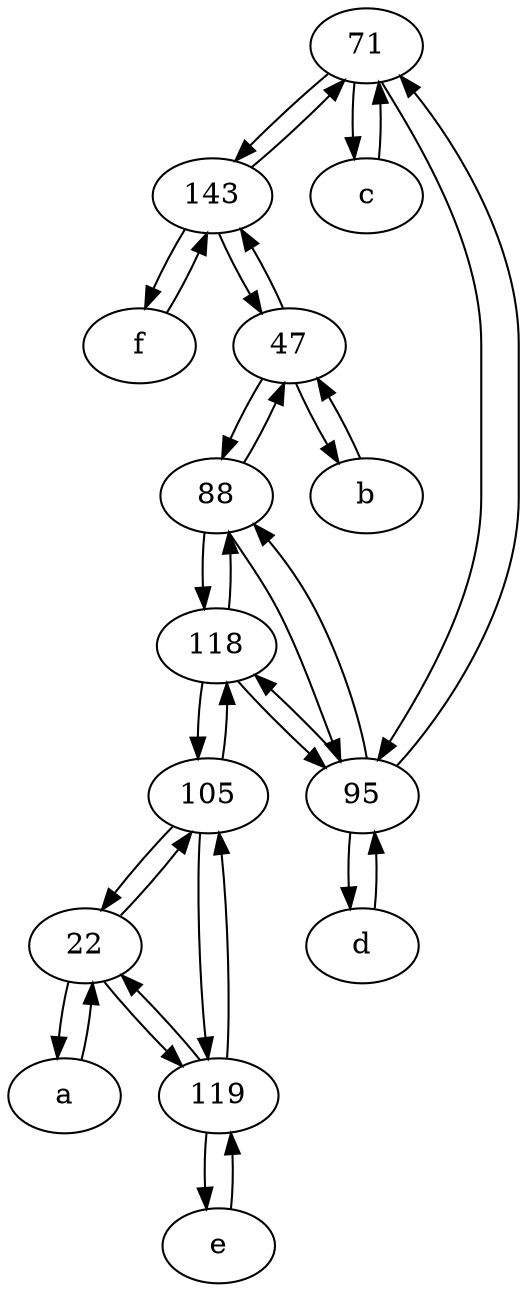 digraph  {
	71;
	88;
	143;
	e [pos="30,50!"];
	105;
	c [pos="20,10!"];
	f [pos="15,45!"];
	22;
	118;
	b [pos="50,20!"];
	95;
	47;
	a [pos="40,10!"];
	119;
	d [pos="20,30!"];
	118 -> 88;
	105 -> 22;
	118 -> 95;
	c -> 71;
	22 -> a;
	e -> 119;
	88 -> 118;
	143 -> 71;
	95 -> 118;
	88 -> 95;
	f -> 143;
	88 -> 47;
	a -> 22;
	105 -> 119;
	47 -> 143;
	118 -> 105;
	47 -> 88;
	47 -> b;
	95 -> d;
	22 -> 105;
	119 -> 22;
	119 -> e;
	71 -> 95;
	71 -> c;
	b -> 47;
	95 -> 88;
	143 -> 47;
	105 -> 118;
	71 -> 143;
	143 -> f;
	d -> 95;
	95 -> 71;
	119 -> 105;
	22 -> 119;

	}